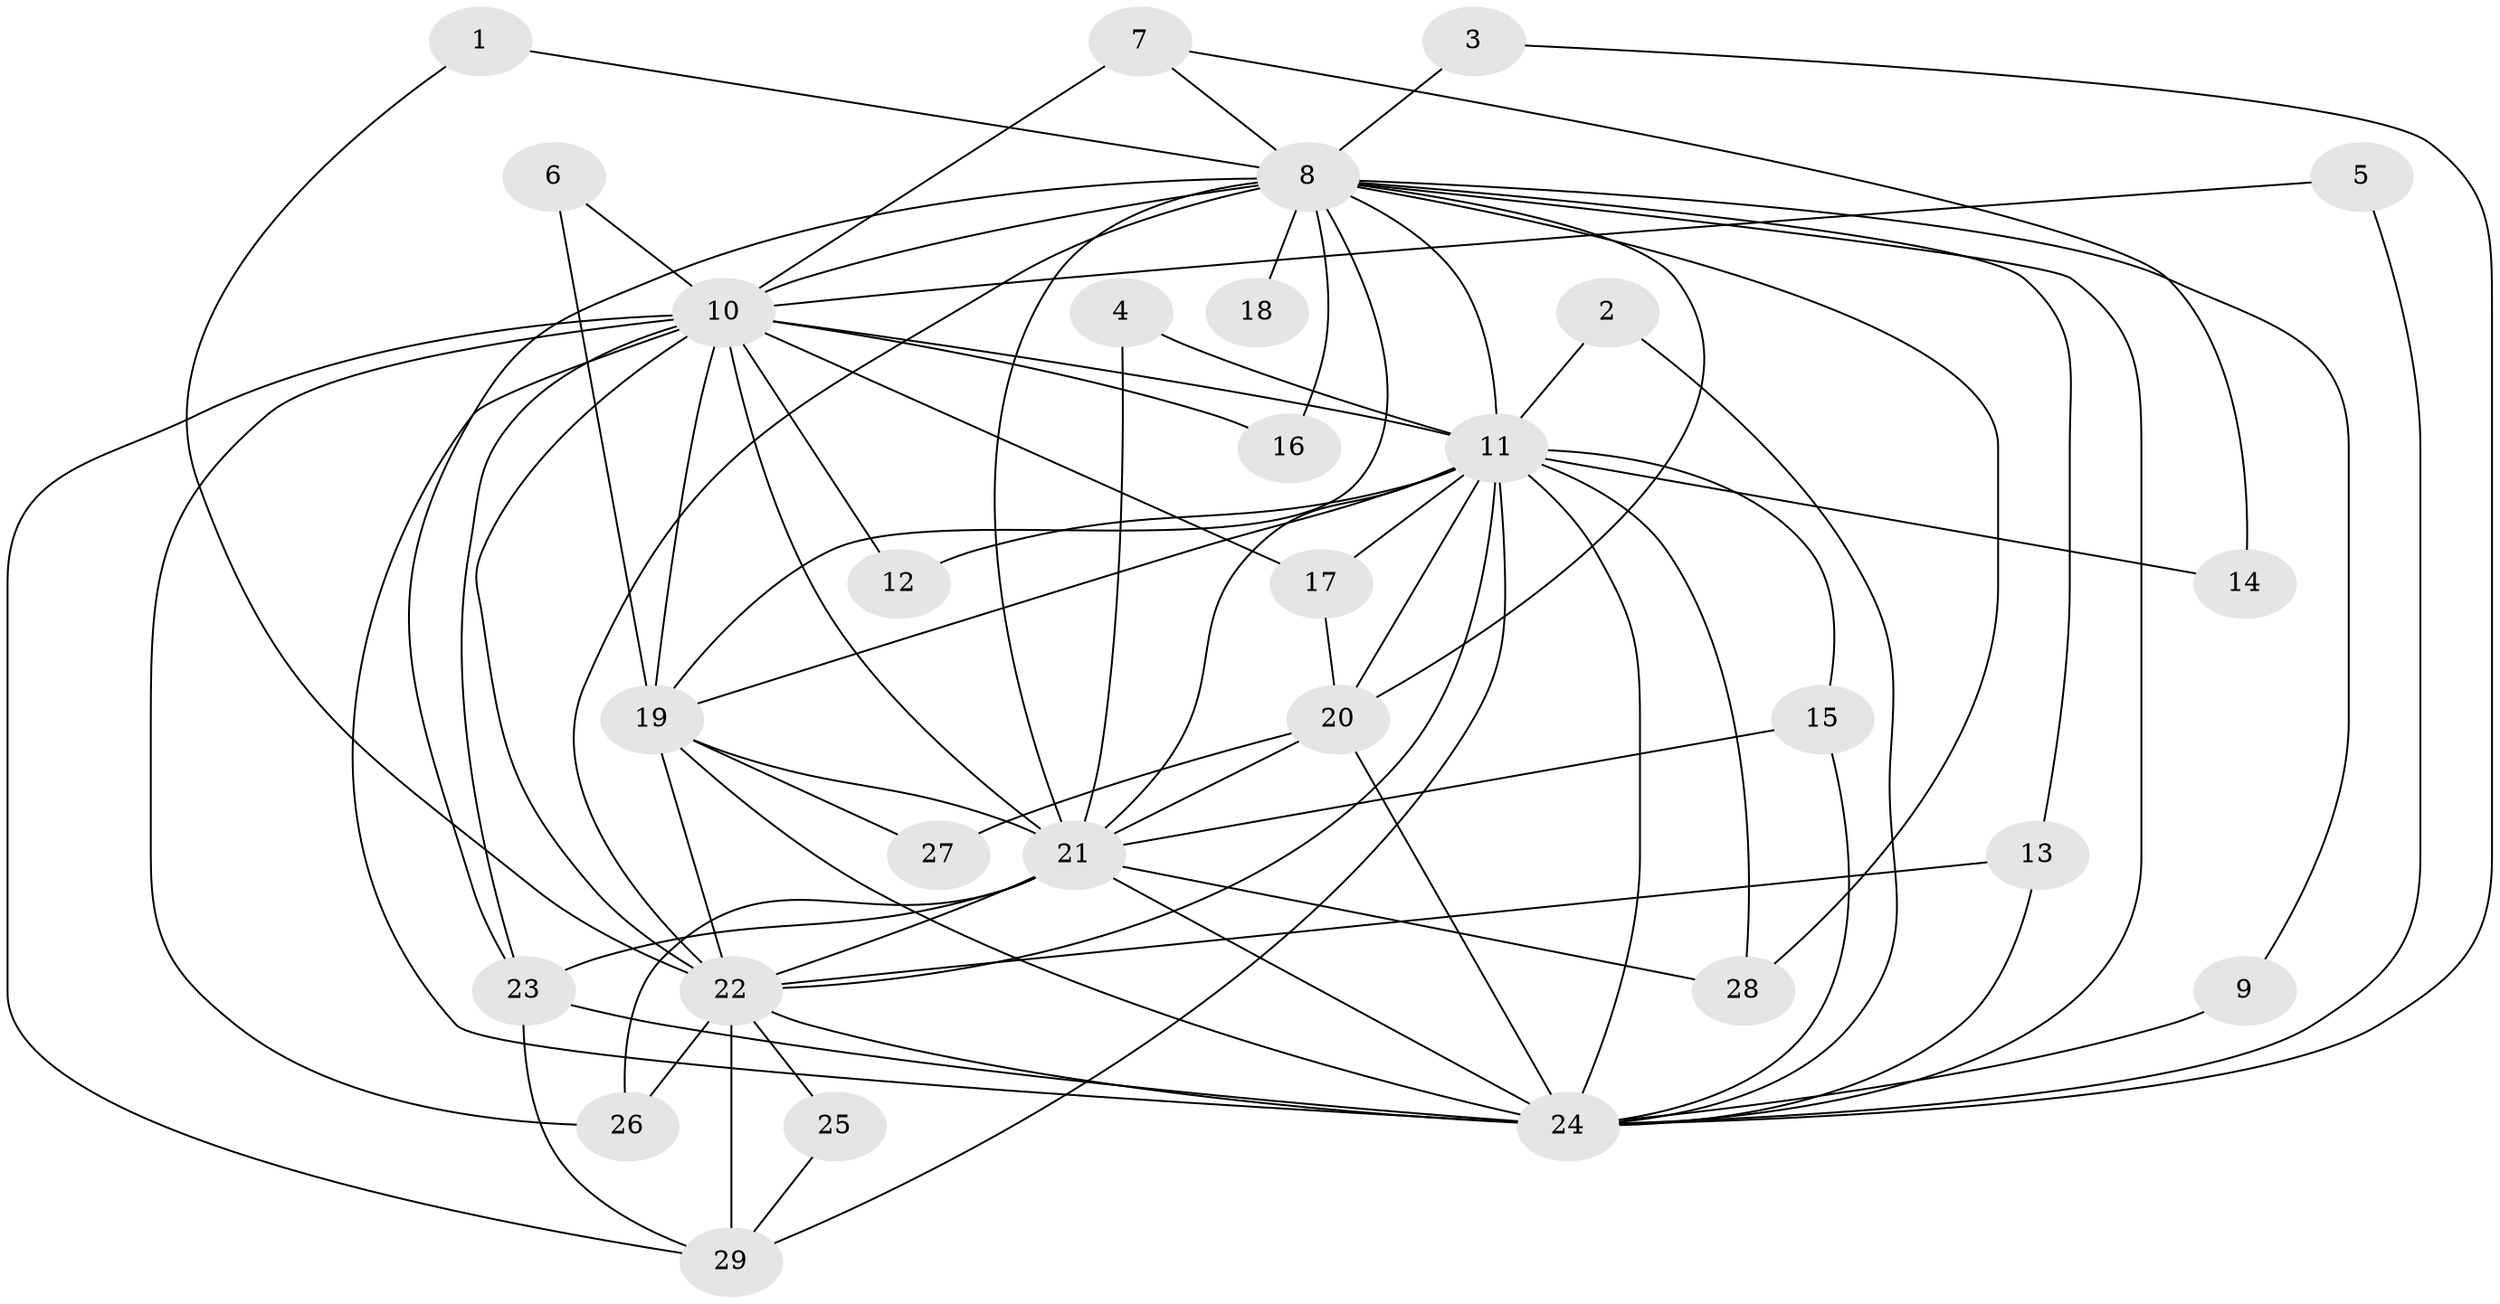 // original degree distribution, {13: 0.034482758620689655, 16: 0.034482758620689655, 21: 0.034482758620689655, 14: 0.017241379310344827, 12: 0.017241379310344827, 15: 0.017241379310344827, 20: 0.017241379310344827, 2: 0.5172413793103449, 4: 0.05172413793103448, 3: 0.22413793103448276, 5: 0.034482758620689655}
// Generated by graph-tools (version 1.1) at 2025/49/03/09/25 03:49:36]
// undirected, 29 vertices, 75 edges
graph export_dot {
graph [start="1"]
  node [color=gray90,style=filled];
  1;
  2;
  3;
  4;
  5;
  6;
  7;
  8;
  9;
  10;
  11;
  12;
  13;
  14;
  15;
  16;
  17;
  18;
  19;
  20;
  21;
  22;
  23;
  24;
  25;
  26;
  27;
  28;
  29;
  1 -- 8 [weight=1.0];
  1 -- 22 [weight=1.0];
  2 -- 11 [weight=1.0];
  2 -- 24 [weight=1.0];
  3 -- 8 [weight=1.0];
  3 -- 24 [weight=1.0];
  4 -- 11 [weight=1.0];
  4 -- 21 [weight=1.0];
  5 -- 10 [weight=1.0];
  5 -- 24 [weight=1.0];
  6 -- 10 [weight=1.0];
  6 -- 19 [weight=1.0];
  7 -- 8 [weight=1.0];
  7 -- 10 [weight=2.0];
  7 -- 14 [weight=1.0];
  8 -- 9 [weight=1.0];
  8 -- 10 [weight=3.0];
  8 -- 11 [weight=1.0];
  8 -- 13 [weight=1.0];
  8 -- 16 [weight=1.0];
  8 -- 18 [weight=1.0];
  8 -- 19 [weight=1.0];
  8 -- 20 [weight=1.0];
  8 -- 21 [weight=2.0];
  8 -- 22 [weight=1.0];
  8 -- 23 [weight=1.0];
  8 -- 24 [weight=2.0];
  8 -- 28 [weight=1.0];
  9 -- 24 [weight=2.0];
  10 -- 11 [weight=4.0];
  10 -- 12 [weight=1.0];
  10 -- 16 [weight=1.0];
  10 -- 17 [weight=1.0];
  10 -- 19 [weight=3.0];
  10 -- 21 [weight=5.0];
  10 -- 22 [weight=2.0];
  10 -- 23 [weight=1.0];
  10 -- 24 [weight=5.0];
  10 -- 26 [weight=1.0];
  10 -- 29 [weight=1.0];
  11 -- 12 [weight=1.0];
  11 -- 14 [weight=1.0];
  11 -- 15 [weight=1.0];
  11 -- 17 [weight=2.0];
  11 -- 19 [weight=2.0];
  11 -- 20 [weight=1.0];
  11 -- 21 [weight=2.0];
  11 -- 22 [weight=1.0];
  11 -- 24 [weight=2.0];
  11 -- 28 [weight=1.0];
  11 -- 29 [weight=1.0];
  13 -- 22 [weight=1.0];
  13 -- 24 [weight=1.0];
  15 -- 21 [weight=1.0];
  15 -- 24 [weight=1.0];
  17 -- 20 [weight=1.0];
  19 -- 21 [weight=2.0];
  19 -- 22 [weight=2.0];
  19 -- 24 [weight=2.0];
  19 -- 27 [weight=1.0];
  20 -- 21 [weight=1.0];
  20 -- 24 [weight=1.0];
  20 -- 27 [weight=1.0];
  21 -- 22 [weight=3.0];
  21 -- 23 [weight=1.0];
  21 -- 24 [weight=4.0];
  21 -- 26 [weight=1.0];
  21 -- 28 [weight=1.0];
  22 -- 24 [weight=2.0];
  22 -- 25 [weight=1.0];
  22 -- 26 [weight=1.0];
  22 -- 29 [weight=1.0];
  23 -- 24 [weight=1.0];
  23 -- 29 [weight=1.0];
  25 -- 29 [weight=1.0];
}
